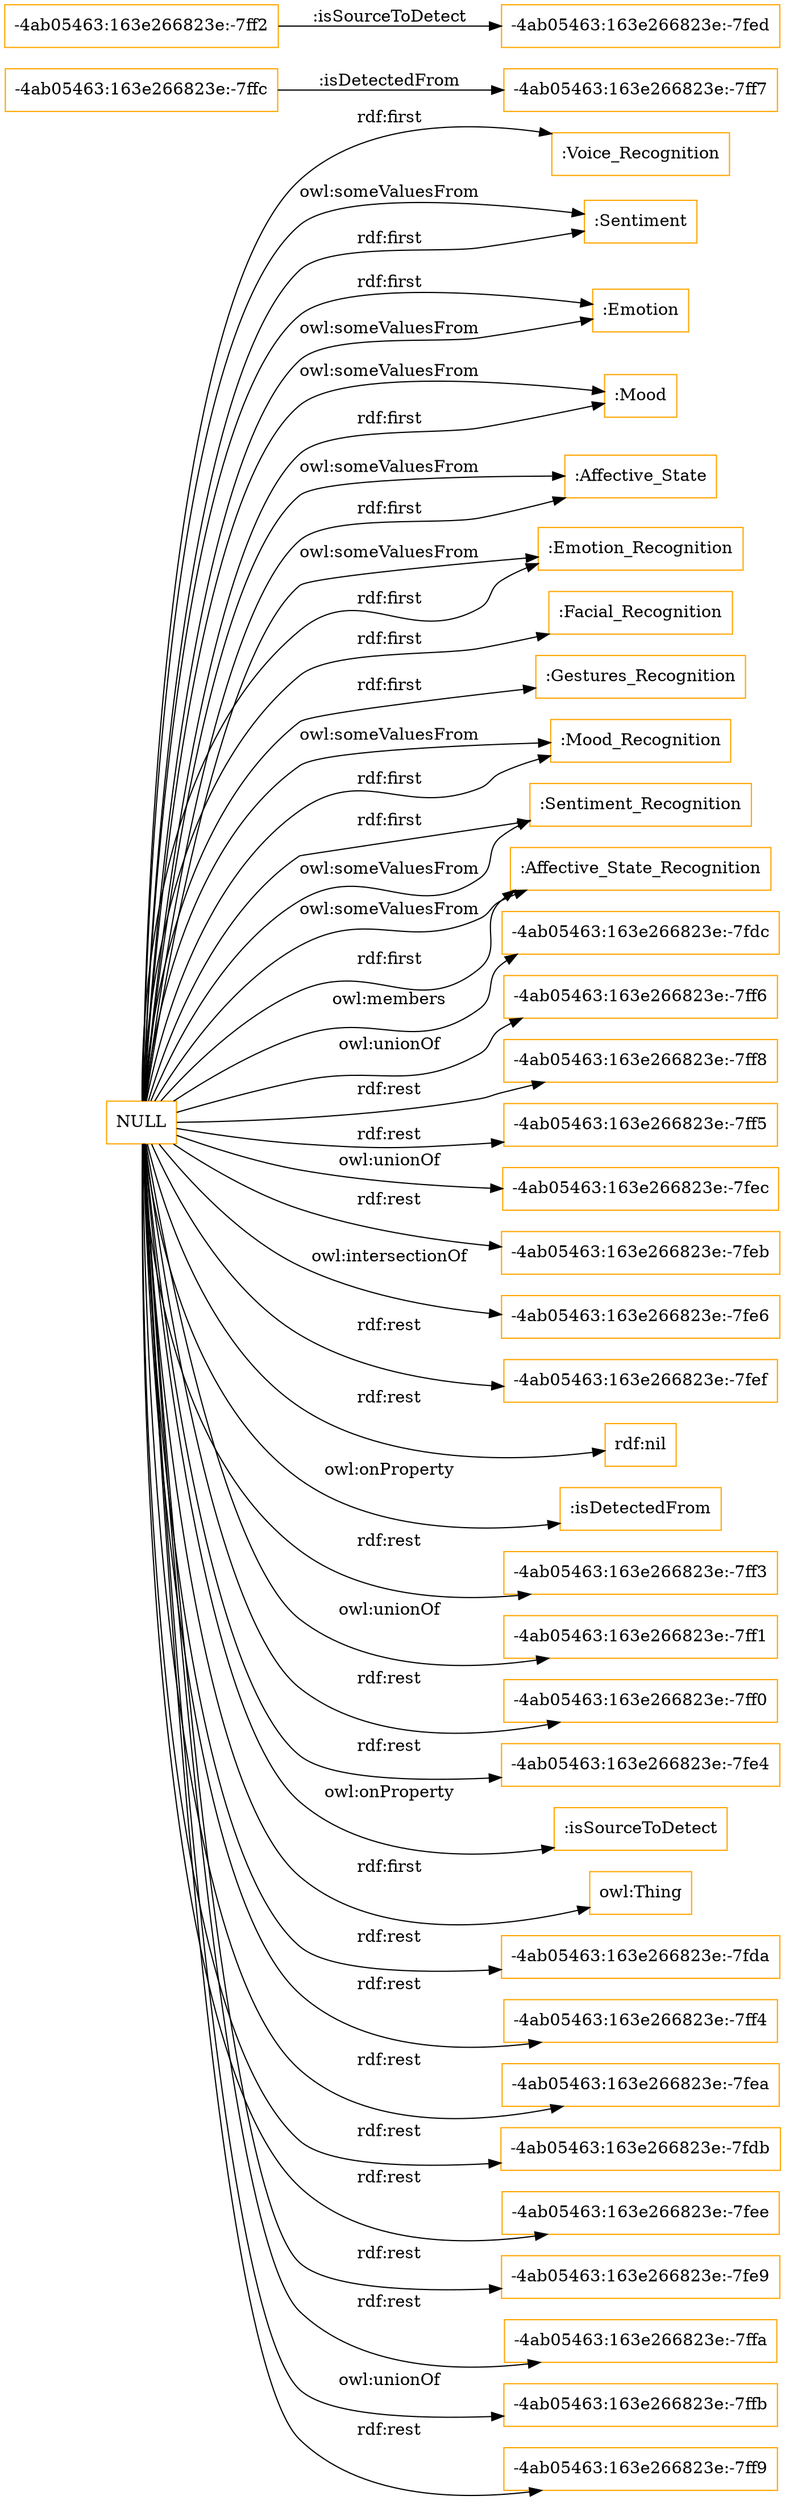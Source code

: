 digraph ar2dtool_diagram { 
rankdir=LR;
size="1501"
node [shape = rectangle, color="orange"]; ":Voice_Recognition" ":Sentiment" "-4ab05463:163e266823e:-7ffc" ":Emotion" ":Mood" ":Affective_State" ":Emotion_Recognition" ":Facial_Recognition" "-4ab05463:163e266823e:-7ff7" "-4ab05463:163e266823e:-7fed" ":Gestures_Recognition" ":Mood_Recognition" ":Sentiment_Recognition" "-4ab05463:163e266823e:-7ff2" ":Affective_State_Recognition" ; /*classes style*/
	"NULL" -> "-4ab05463:163e266823e:-7fdc" [ label = "owl:members" ];
	"NULL" -> ":Sentiment_Recognition" [ label = "rdf:first" ];
	"NULL" -> ":Voice_Recognition" [ label = "rdf:first" ];
	"NULL" -> ":Mood_Recognition" [ label = "owl:someValuesFrom" ];
	"NULL" -> "-4ab05463:163e266823e:-7ff6" [ label = "owl:unionOf" ];
	"NULL" -> ":Emotion_Recognition" [ label = "owl:someValuesFrom" ];
	"NULL" -> "-4ab05463:163e266823e:-7ff8" [ label = "rdf:rest" ];
	"NULL" -> ":Emotion_Recognition" [ label = "rdf:first" ];
	"NULL" -> "-4ab05463:163e266823e:-7ff5" [ label = "rdf:rest" ];
	"NULL" -> "-4ab05463:163e266823e:-7fec" [ label = "owl:unionOf" ];
	"NULL" -> "-4ab05463:163e266823e:-7feb" [ label = "rdf:rest" ];
	"NULL" -> ":Facial_Recognition" [ label = "rdf:first" ];
	"NULL" -> "-4ab05463:163e266823e:-7fe6" [ label = "owl:intersectionOf" ];
	"NULL" -> "-4ab05463:163e266823e:-7fef" [ label = "rdf:rest" ];
	"NULL" -> "rdf:nil" [ label = "rdf:rest" ];
	"NULL" -> ":isDetectedFrom" [ label = "owl:onProperty" ];
	"NULL" -> "-4ab05463:163e266823e:-7ff3" [ label = "rdf:rest" ];
	"NULL" -> "-4ab05463:163e266823e:-7ff1" [ label = "owl:unionOf" ];
	"NULL" -> ":Mood" [ label = "owl:someValuesFrom" ];
	"NULL" -> "-4ab05463:163e266823e:-7ff0" [ label = "rdf:rest" ];
	"NULL" -> ":Emotion" [ label = "rdf:first" ];
	"NULL" -> "-4ab05463:163e266823e:-7fe4" [ label = "rdf:rest" ];
	"NULL" -> ":Sentiment" [ label = "owl:someValuesFrom" ];
	"NULL" -> ":isSourceToDetect" [ label = "owl:onProperty" ];
	"NULL" -> "owl:Thing" [ label = "rdf:first" ];
	"NULL" -> "-4ab05463:163e266823e:-7fda" [ label = "rdf:rest" ];
	"NULL" -> ":Emotion" [ label = "owl:someValuesFrom" ];
	"NULL" -> "-4ab05463:163e266823e:-7ff4" [ label = "rdf:rest" ];
	"NULL" -> ":Affective_State_Recognition" [ label = "owl:someValuesFrom" ];
	"NULL" -> ":Affective_State" [ label = "owl:someValuesFrom" ];
	"NULL" -> ":Mood_Recognition" [ label = "rdf:first" ];
	"NULL" -> "-4ab05463:163e266823e:-7fea" [ label = "rdf:rest" ];
	"NULL" -> "-4ab05463:163e266823e:-7fdb" [ label = "rdf:rest" ];
	"NULL" -> ":Gestures_Recognition" [ label = "rdf:first" ];
	"NULL" -> ":Sentiment_Recognition" [ label = "owl:someValuesFrom" ];
	"NULL" -> ":Mood" [ label = "rdf:first" ];
	"NULL" -> "-4ab05463:163e266823e:-7fee" [ label = "rdf:rest" ];
	"NULL" -> "-4ab05463:163e266823e:-7fe9" [ label = "rdf:rest" ];
	"NULL" -> ":Affective_State_Recognition" [ label = "rdf:first" ];
	"NULL" -> ":Affective_State" [ label = "rdf:first" ];
	"NULL" -> "-4ab05463:163e266823e:-7ffa" [ label = "rdf:rest" ];
	"NULL" -> "-4ab05463:163e266823e:-7ffb" [ label = "owl:unionOf" ];
	"NULL" -> ":Sentiment" [ label = "rdf:first" ];
	"NULL" -> "-4ab05463:163e266823e:-7ff9" [ label = "rdf:rest" ];
	"-4ab05463:163e266823e:-7ffc" -> "-4ab05463:163e266823e:-7ff7" [ label = ":isDetectedFrom" ];
	"-4ab05463:163e266823e:-7ff2" -> "-4ab05463:163e266823e:-7fed" [ label = ":isSourceToDetect" ];

}
